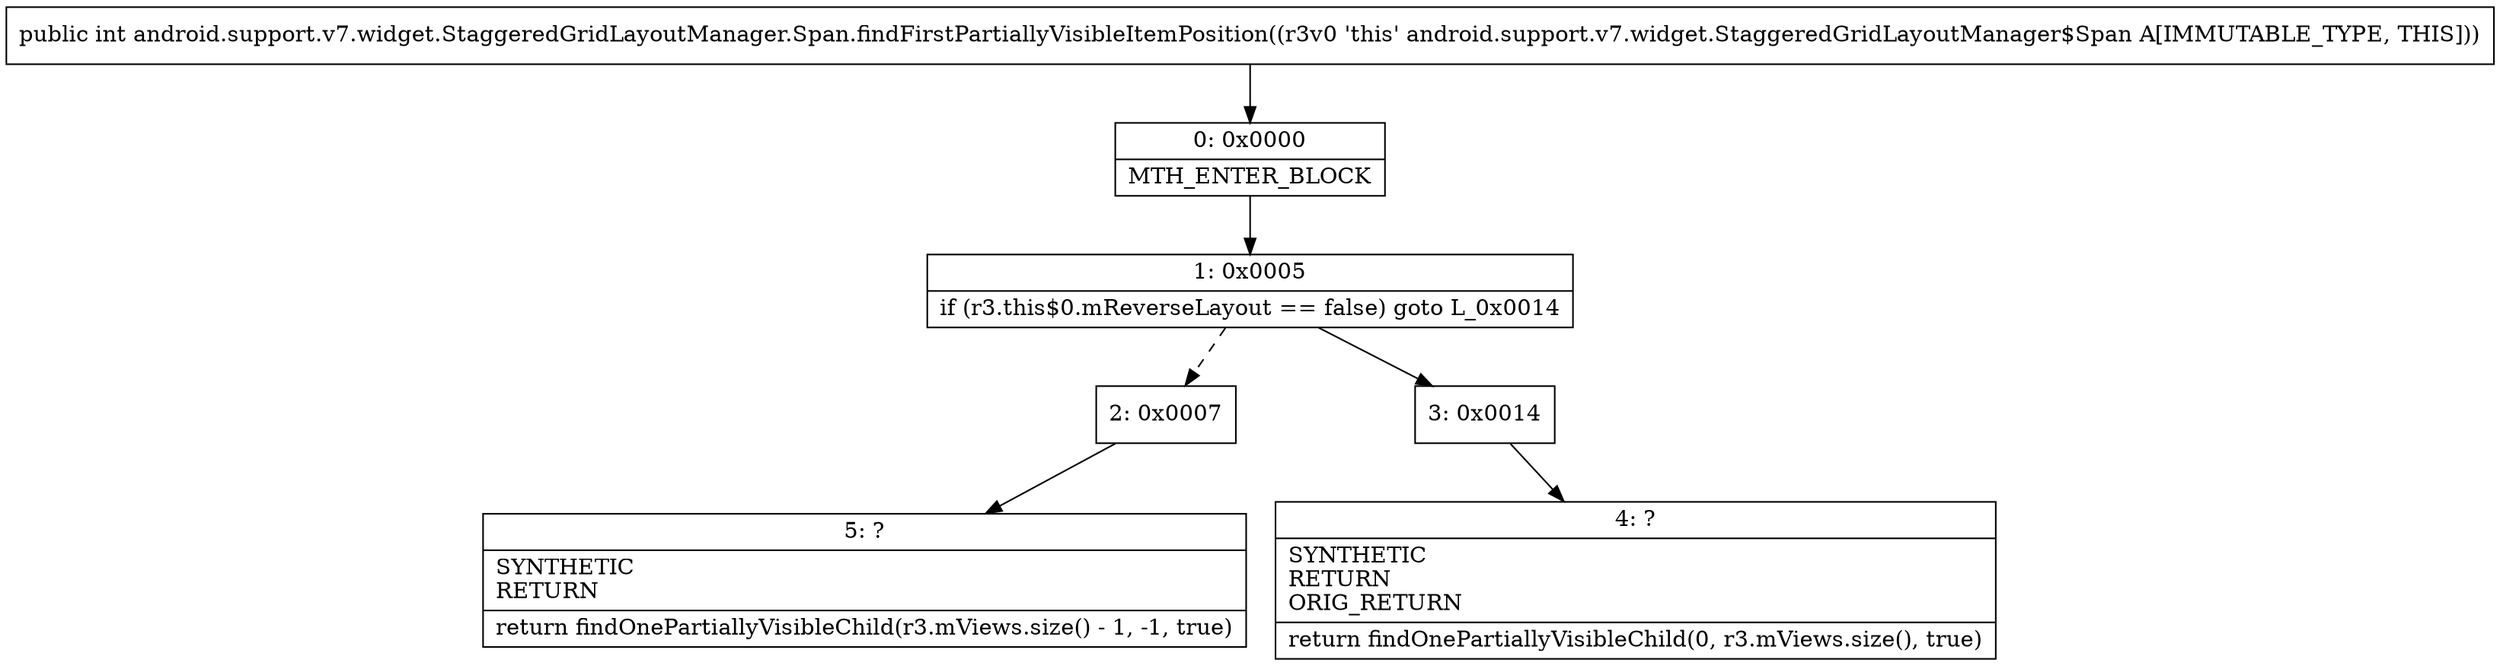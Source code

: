 digraph "CFG forandroid.support.v7.widget.StaggeredGridLayoutManager.Span.findFirstPartiallyVisibleItemPosition()I" {
Node_0 [shape=record,label="{0\:\ 0x0000|MTH_ENTER_BLOCK\l}"];
Node_1 [shape=record,label="{1\:\ 0x0005|if (r3.this$0.mReverseLayout == false) goto L_0x0014\l}"];
Node_2 [shape=record,label="{2\:\ 0x0007}"];
Node_3 [shape=record,label="{3\:\ 0x0014}"];
Node_4 [shape=record,label="{4\:\ ?|SYNTHETIC\lRETURN\lORIG_RETURN\l|return findOnePartiallyVisibleChild(0, r3.mViews.size(), true)\l}"];
Node_5 [shape=record,label="{5\:\ ?|SYNTHETIC\lRETURN\l|return findOnePartiallyVisibleChild(r3.mViews.size() \- 1, \-1, true)\l}"];
MethodNode[shape=record,label="{public int android.support.v7.widget.StaggeredGridLayoutManager.Span.findFirstPartiallyVisibleItemPosition((r3v0 'this' android.support.v7.widget.StaggeredGridLayoutManager$Span A[IMMUTABLE_TYPE, THIS])) }"];
MethodNode -> Node_0;
Node_0 -> Node_1;
Node_1 -> Node_2[style=dashed];
Node_1 -> Node_3;
Node_2 -> Node_5;
Node_3 -> Node_4;
}

